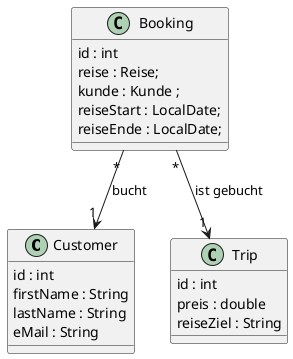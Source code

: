 @startuml


class Customer {
  id : int
  firstName : String
  lastName : String
  eMail : String
}

class Booking {
    id : int
    reise : Reise;
    kunde : Kunde ;
    reiseStart : LocalDate;
    reiseEnde : LocalDate;
}

class Trip {
  id : int
  preis : double
  reiseZiel : String
}

Booking "*" --> "1" Trip: ist gebucht
Booking "*" --> "1" Customer: bucht


@enduml

